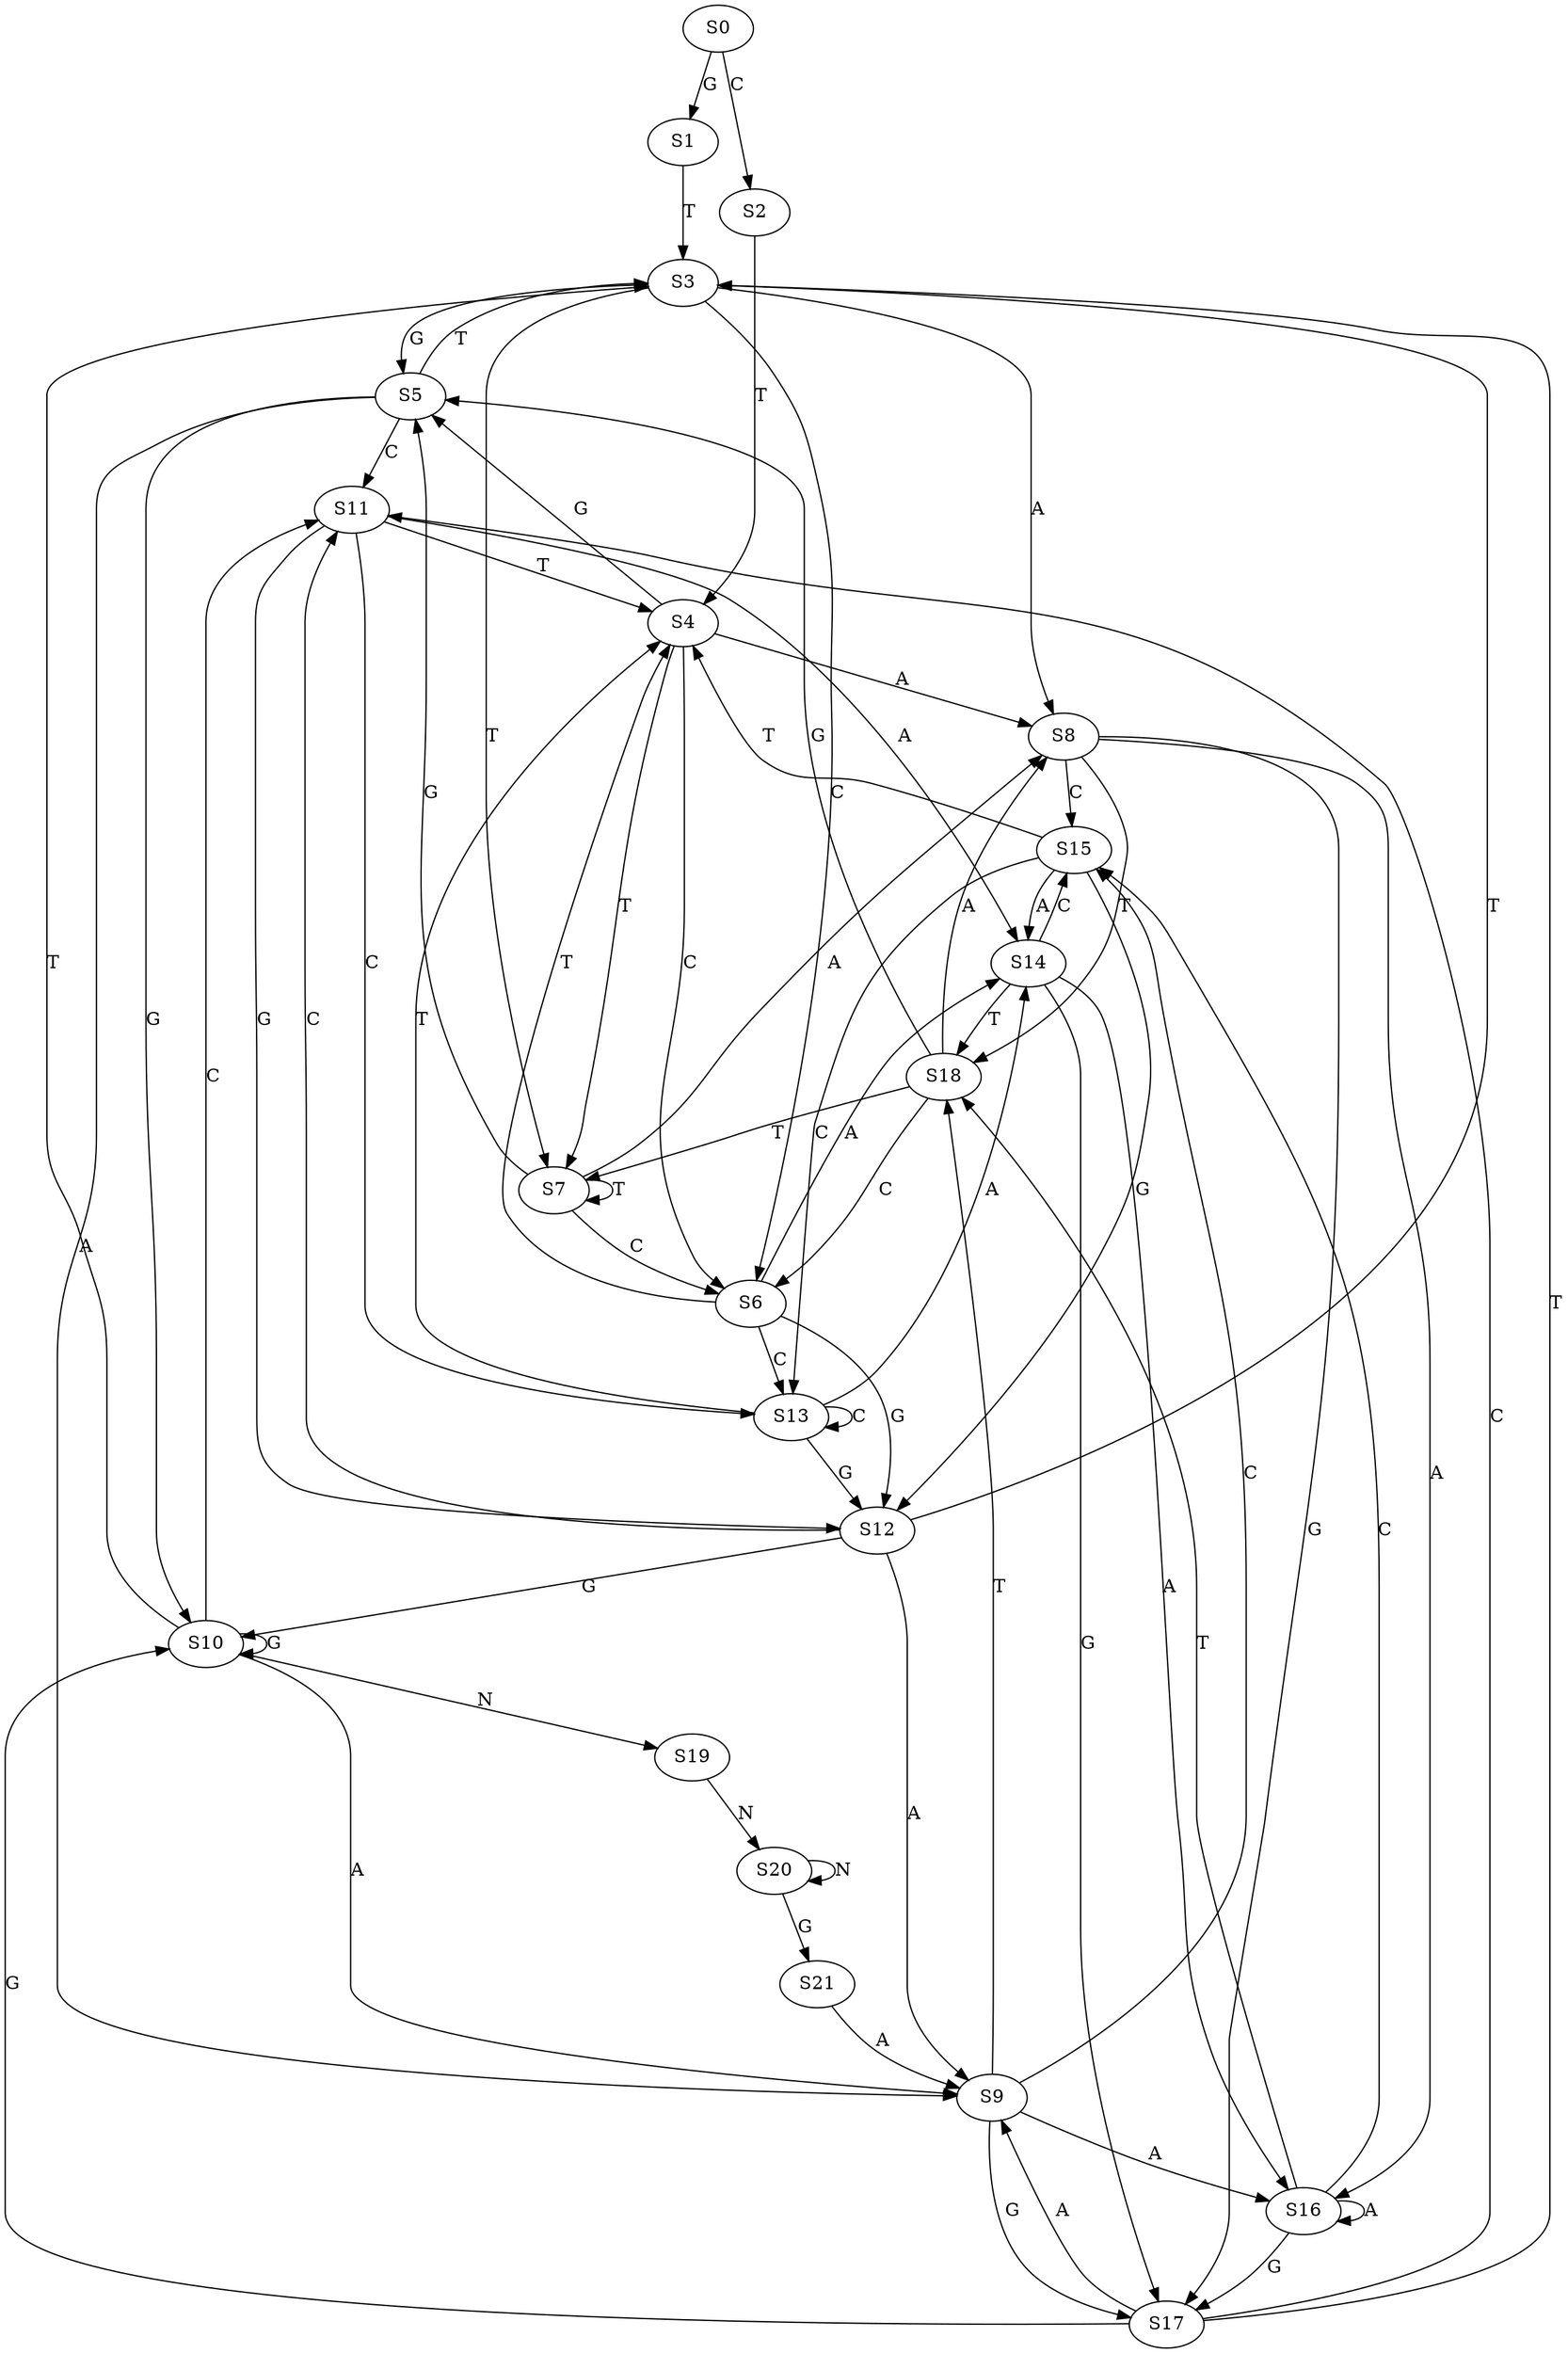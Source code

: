 strict digraph  {
	S0 -> S1 [ label = G ];
	S0 -> S2 [ label = C ];
	S1 -> S3 [ label = T ];
	S2 -> S4 [ label = T ];
	S3 -> S5 [ label = G ];
	S3 -> S6 [ label = C ];
	S3 -> S7 [ label = T ];
	S3 -> S8 [ label = A ];
	S4 -> S7 [ label = T ];
	S4 -> S6 [ label = C ];
	S4 -> S5 [ label = G ];
	S4 -> S8 [ label = A ];
	S5 -> S9 [ label = A ];
	S5 -> S3 [ label = T ];
	S5 -> S10 [ label = G ];
	S5 -> S11 [ label = C ];
	S6 -> S12 [ label = G ];
	S6 -> S13 [ label = C ];
	S6 -> S4 [ label = T ];
	S6 -> S14 [ label = A ];
	S7 -> S6 [ label = C ];
	S7 -> S8 [ label = A ];
	S7 -> S5 [ label = G ];
	S7 -> S7 [ label = T ];
	S8 -> S15 [ label = C ];
	S8 -> S16 [ label = A ];
	S8 -> S17 [ label = G ];
	S8 -> S18 [ label = T ];
	S9 -> S16 [ label = A ];
	S9 -> S17 [ label = G ];
	S9 -> S15 [ label = C ];
	S9 -> S18 [ label = T ];
	S10 -> S3 [ label = T ];
	S10 -> S9 [ label = A ];
	S10 -> S10 [ label = G ];
	S10 -> S11 [ label = C ];
	S10 -> S19 [ label = N ];
	S11 -> S4 [ label = T ];
	S11 -> S13 [ label = C ];
	S11 -> S12 [ label = G ];
	S11 -> S14 [ label = A ];
	S12 -> S10 [ label = G ];
	S12 -> S3 [ label = T ];
	S12 -> S11 [ label = C ];
	S12 -> S9 [ label = A ];
	S13 -> S4 [ label = T ];
	S13 -> S14 [ label = A ];
	S13 -> S12 [ label = G ];
	S13 -> S13 [ label = C ];
	S14 -> S15 [ label = C ];
	S14 -> S16 [ label = A ];
	S14 -> S17 [ label = G ];
	S14 -> S18 [ label = T ];
	S15 -> S4 [ label = T ];
	S15 -> S12 [ label = G ];
	S15 -> S13 [ label = C ];
	S15 -> S14 [ label = A ];
	S16 -> S15 [ label = C ];
	S16 -> S17 [ label = G ];
	S16 -> S16 [ label = A ];
	S16 -> S18 [ label = T ];
	S17 -> S10 [ label = G ];
	S17 -> S9 [ label = A ];
	S17 -> S3 [ label = T ];
	S17 -> S11 [ label = C ];
	S18 -> S5 [ label = G ];
	S18 -> S6 [ label = C ];
	S18 -> S7 [ label = T ];
	S18 -> S8 [ label = A ];
	S19 -> S20 [ label = N ];
	S20 -> S21 [ label = G ];
	S20 -> S20 [ label = N ];
	S21 -> S9 [ label = A ];
}
